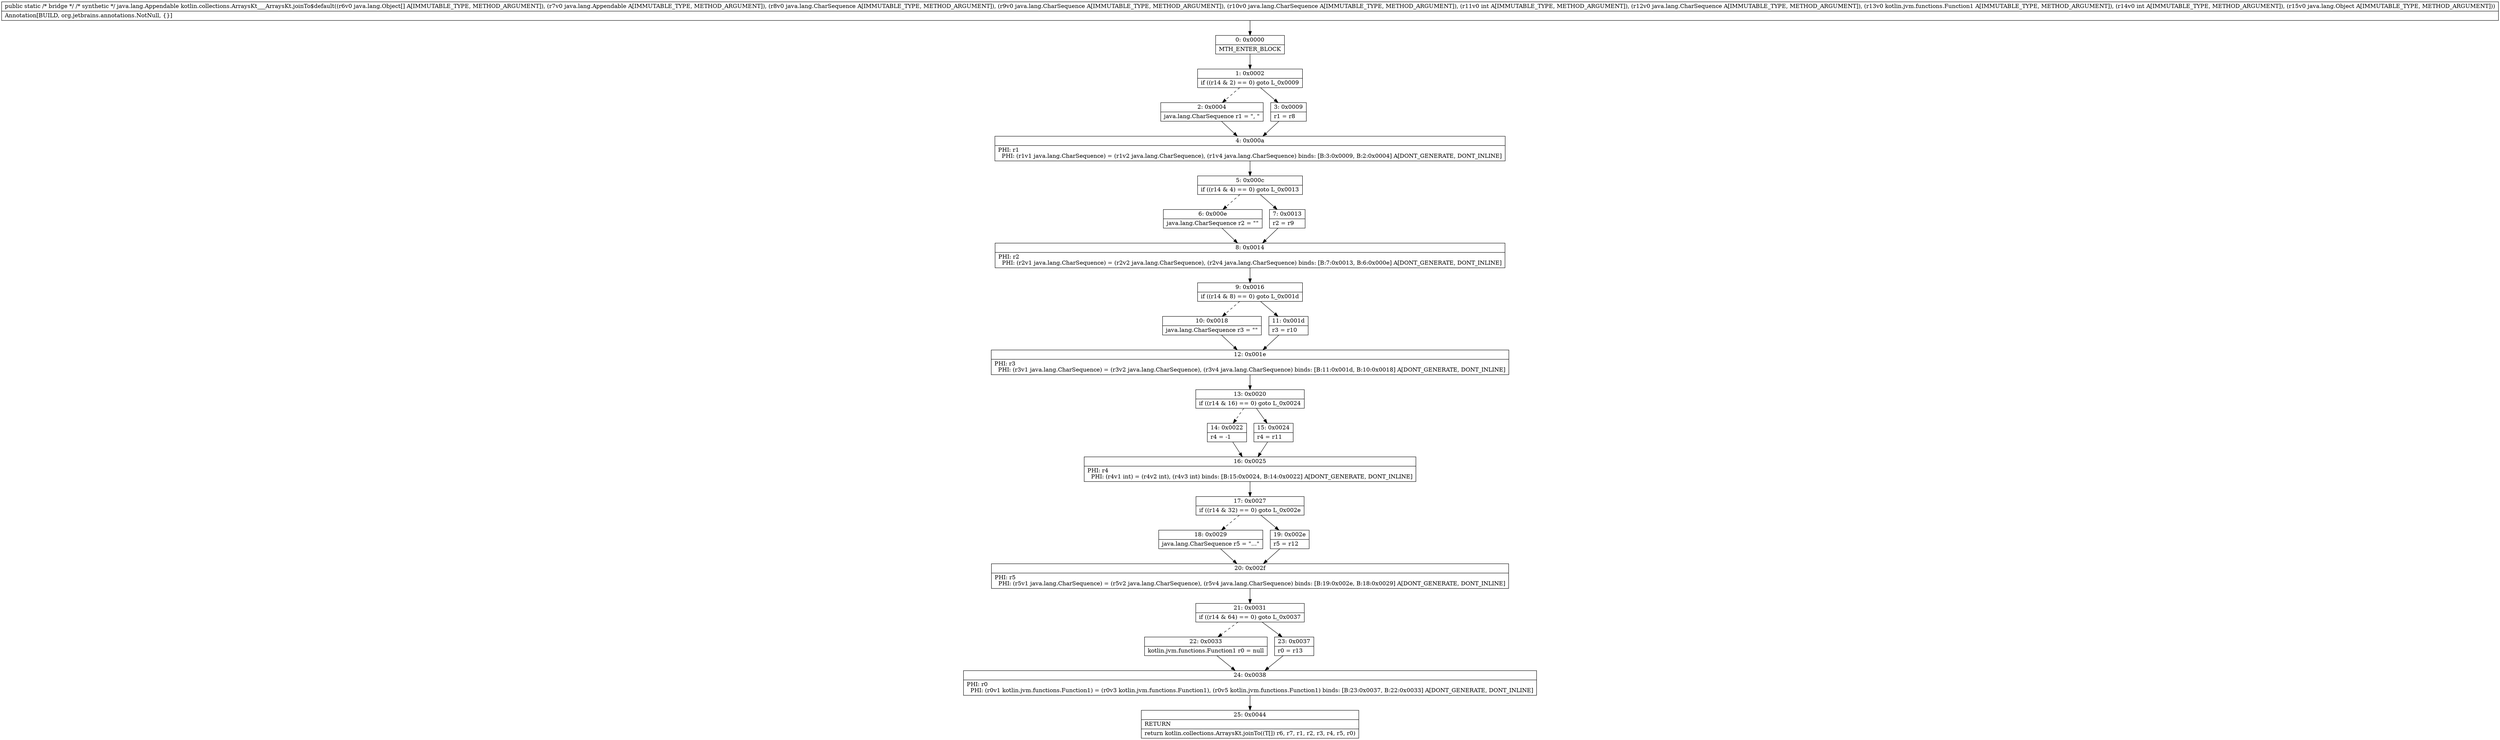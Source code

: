 digraph "CFG forkotlin.collections.ArraysKt___ArraysKt.joinTo$default([Ljava\/lang\/Object;Ljava\/lang\/Appendable;Ljava\/lang\/CharSequence;Ljava\/lang\/CharSequence;Ljava\/lang\/CharSequence;ILjava\/lang\/CharSequence;Lkotlin\/jvm\/functions\/Function1;ILjava\/lang\/Object;)Ljava\/lang\/Appendable;" {
Node_0 [shape=record,label="{0\:\ 0x0000|MTH_ENTER_BLOCK\l}"];
Node_1 [shape=record,label="{1\:\ 0x0002|if ((r14 & 2) == 0) goto L_0x0009\l}"];
Node_2 [shape=record,label="{2\:\ 0x0004|java.lang.CharSequence r1 = \", \"\l}"];
Node_3 [shape=record,label="{3\:\ 0x0009|r1 = r8\l}"];
Node_4 [shape=record,label="{4\:\ 0x000a|PHI: r1 \l  PHI: (r1v1 java.lang.CharSequence) = (r1v2 java.lang.CharSequence), (r1v4 java.lang.CharSequence) binds: [B:3:0x0009, B:2:0x0004] A[DONT_GENERATE, DONT_INLINE]\l}"];
Node_5 [shape=record,label="{5\:\ 0x000c|if ((r14 & 4) == 0) goto L_0x0013\l}"];
Node_6 [shape=record,label="{6\:\ 0x000e|java.lang.CharSequence r2 = \"\"\l}"];
Node_7 [shape=record,label="{7\:\ 0x0013|r2 = r9\l}"];
Node_8 [shape=record,label="{8\:\ 0x0014|PHI: r2 \l  PHI: (r2v1 java.lang.CharSequence) = (r2v2 java.lang.CharSequence), (r2v4 java.lang.CharSequence) binds: [B:7:0x0013, B:6:0x000e] A[DONT_GENERATE, DONT_INLINE]\l}"];
Node_9 [shape=record,label="{9\:\ 0x0016|if ((r14 & 8) == 0) goto L_0x001d\l}"];
Node_10 [shape=record,label="{10\:\ 0x0018|java.lang.CharSequence r3 = \"\"\l}"];
Node_11 [shape=record,label="{11\:\ 0x001d|r3 = r10\l}"];
Node_12 [shape=record,label="{12\:\ 0x001e|PHI: r3 \l  PHI: (r3v1 java.lang.CharSequence) = (r3v2 java.lang.CharSequence), (r3v4 java.lang.CharSequence) binds: [B:11:0x001d, B:10:0x0018] A[DONT_GENERATE, DONT_INLINE]\l}"];
Node_13 [shape=record,label="{13\:\ 0x0020|if ((r14 & 16) == 0) goto L_0x0024\l}"];
Node_14 [shape=record,label="{14\:\ 0x0022|r4 = \-1\l}"];
Node_15 [shape=record,label="{15\:\ 0x0024|r4 = r11\l}"];
Node_16 [shape=record,label="{16\:\ 0x0025|PHI: r4 \l  PHI: (r4v1 int) = (r4v2 int), (r4v3 int) binds: [B:15:0x0024, B:14:0x0022] A[DONT_GENERATE, DONT_INLINE]\l}"];
Node_17 [shape=record,label="{17\:\ 0x0027|if ((r14 & 32) == 0) goto L_0x002e\l}"];
Node_18 [shape=record,label="{18\:\ 0x0029|java.lang.CharSequence r5 = \"...\"\l}"];
Node_19 [shape=record,label="{19\:\ 0x002e|r5 = r12\l}"];
Node_20 [shape=record,label="{20\:\ 0x002f|PHI: r5 \l  PHI: (r5v1 java.lang.CharSequence) = (r5v2 java.lang.CharSequence), (r5v4 java.lang.CharSequence) binds: [B:19:0x002e, B:18:0x0029] A[DONT_GENERATE, DONT_INLINE]\l}"];
Node_21 [shape=record,label="{21\:\ 0x0031|if ((r14 & 64) == 0) goto L_0x0037\l}"];
Node_22 [shape=record,label="{22\:\ 0x0033|kotlin.jvm.functions.Function1 r0 = null\l}"];
Node_23 [shape=record,label="{23\:\ 0x0037|r0 = r13\l}"];
Node_24 [shape=record,label="{24\:\ 0x0038|PHI: r0 \l  PHI: (r0v1 kotlin.jvm.functions.Function1) = (r0v3 kotlin.jvm.functions.Function1), (r0v5 kotlin.jvm.functions.Function1) binds: [B:23:0x0037, B:22:0x0033] A[DONT_GENERATE, DONT_INLINE]\l}"];
Node_25 [shape=record,label="{25\:\ 0x0044|RETURN\l|return kotlin.collections.ArraysKt.joinTo((T[]) r6, r7, r1, r2, r3, r4, r5, r0)\l}"];
MethodNode[shape=record,label="{public static \/* bridge *\/ \/* synthetic *\/ java.lang.Appendable kotlin.collections.ArraysKt___ArraysKt.joinTo$default((r6v0 java.lang.Object[] A[IMMUTABLE_TYPE, METHOD_ARGUMENT]), (r7v0 java.lang.Appendable A[IMMUTABLE_TYPE, METHOD_ARGUMENT]), (r8v0 java.lang.CharSequence A[IMMUTABLE_TYPE, METHOD_ARGUMENT]), (r9v0 java.lang.CharSequence A[IMMUTABLE_TYPE, METHOD_ARGUMENT]), (r10v0 java.lang.CharSequence A[IMMUTABLE_TYPE, METHOD_ARGUMENT]), (r11v0 int A[IMMUTABLE_TYPE, METHOD_ARGUMENT]), (r12v0 java.lang.CharSequence A[IMMUTABLE_TYPE, METHOD_ARGUMENT]), (r13v0 kotlin.jvm.functions.Function1 A[IMMUTABLE_TYPE, METHOD_ARGUMENT]), (r14v0 int A[IMMUTABLE_TYPE, METHOD_ARGUMENT]), (r15v0 java.lang.Object A[IMMUTABLE_TYPE, METHOD_ARGUMENT]))  | Annotation[BUILD, org.jetbrains.annotations.NotNull, \{\}]\l}"];
MethodNode -> Node_0;
Node_0 -> Node_1;
Node_1 -> Node_2[style=dashed];
Node_1 -> Node_3;
Node_2 -> Node_4;
Node_3 -> Node_4;
Node_4 -> Node_5;
Node_5 -> Node_6[style=dashed];
Node_5 -> Node_7;
Node_6 -> Node_8;
Node_7 -> Node_8;
Node_8 -> Node_9;
Node_9 -> Node_10[style=dashed];
Node_9 -> Node_11;
Node_10 -> Node_12;
Node_11 -> Node_12;
Node_12 -> Node_13;
Node_13 -> Node_14[style=dashed];
Node_13 -> Node_15;
Node_14 -> Node_16;
Node_15 -> Node_16;
Node_16 -> Node_17;
Node_17 -> Node_18[style=dashed];
Node_17 -> Node_19;
Node_18 -> Node_20;
Node_19 -> Node_20;
Node_20 -> Node_21;
Node_21 -> Node_22[style=dashed];
Node_21 -> Node_23;
Node_22 -> Node_24;
Node_23 -> Node_24;
Node_24 -> Node_25;
}

